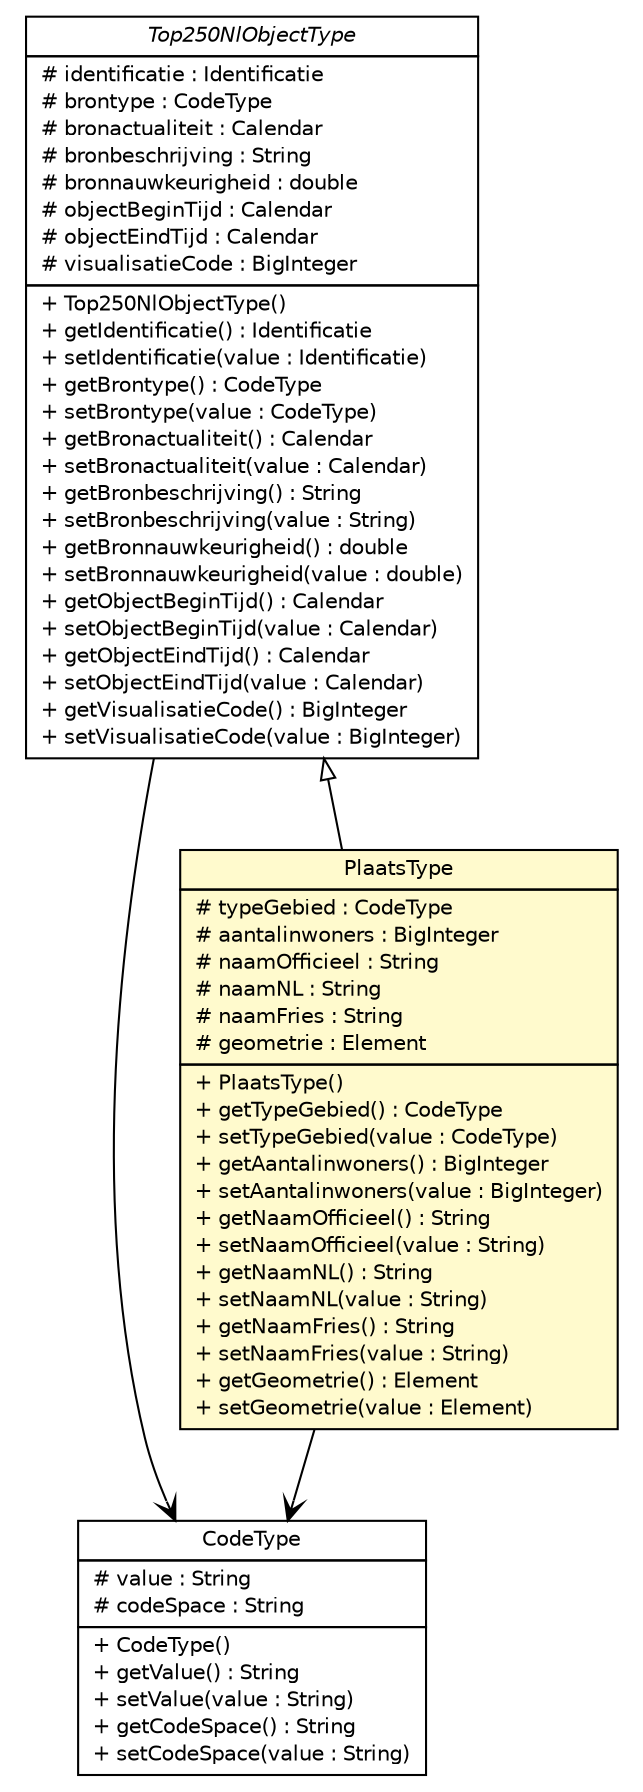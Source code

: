 #!/usr/local/bin/dot
#
# Class diagram 
# Generated by UMLGraph version R5_6-24-gf6e263 (http://www.umlgraph.org/)
#

digraph G {
	edge [fontname="Helvetica",fontsize=10,labelfontname="Helvetica",labelfontsize=10];
	node [fontname="Helvetica",fontsize=10,shape=plaintext];
	nodesep=0.25;
	ranksep=0.5;
	// nl.b3p.topnl.top250nl.Top250NlObjectType
	c27490 [label=<<table title="nl.b3p.topnl.top250nl.Top250NlObjectType" border="0" cellborder="1" cellspacing="0" cellpadding="2" port="p" href="./Top250NlObjectType.html">
		<tr><td><table border="0" cellspacing="0" cellpadding="1">
<tr><td align="center" balign="center"><font face="Helvetica-Oblique"> Top250NlObjectType </font></td></tr>
		</table></td></tr>
		<tr><td><table border="0" cellspacing="0" cellpadding="1">
<tr><td align="left" balign="left"> # identificatie : Identificatie </td></tr>
<tr><td align="left" balign="left"> # brontype : CodeType </td></tr>
<tr><td align="left" balign="left"> # bronactualiteit : Calendar </td></tr>
<tr><td align="left" balign="left"> # bronbeschrijving : String </td></tr>
<tr><td align="left" balign="left"> # bronnauwkeurigheid : double </td></tr>
<tr><td align="left" balign="left"> # objectBeginTijd : Calendar </td></tr>
<tr><td align="left" balign="left"> # objectEindTijd : Calendar </td></tr>
<tr><td align="left" balign="left"> # visualisatieCode : BigInteger </td></tr>
		</table></td></tr>
		<tr><td><table border="0" cellspacing="0" cellpadding="1">
<tr><td align="left" balign="left"> + Top250NlObjectType() </td></tr>
<tr><td align="left" balign="left"> + getIdentificatie() : Identificatie </td></tr>
<tr><td align="left" balign="left"> + setIdentificatie(value : Identificatie) </td></tr>
<tr><td align="left" balign="left"> + getBrontype() : CodeType </td></tr>
<tr><td align="left" balign="left"> + setBrontype(value : CodeType) </td></tr>
<tr><td align="left" balign="left"> + getBronactualiteit() : Calendar </td></tr>
<tr><td align="left" balign="left"> + setBronactualiteit(value : Calendar) </td></tr>
<tr><td align="left" balign="left"> + getBronbeschrijving() : String </td></tr>
<tr><td align="left" balign="left"> + setBronbeschrijving(value : String) </td></tr>
<tr><td align="left" balign="left"> + getBronnauwkeurigheid() : double </td></tr>
<tr><td align="left" balign="left"> + setBronnauwkeurigheid(value : double) </td></tr>
<tr><td align="left" balign="left"> + getObjectBeginTijd() : Calendar </td></tr>
<tr><td align="left" balign="left"> + setObjectBeginTijd(value : Calendar) </td></tr>
<tr><td align="left" balign="left"> + getObjectEindTijd() : Calendar </td></tr>
<tr><td align="left" balign="left"> + setObjectEindTijd(value : Calendar) </td></tr>
<tr><td align="left" balign="left"> + getVisualisatieCode() : BigInteger </td></tr>
<tr><td align="left" balign="left"> + setVisualisatieCode(value : BigInteger) </td></tr>
		</table></td></tr>
		</table>>, URL="./Top250NlObjectType.html", fontname="Helvetica", fontcolor="black", fontsize=10.0];
	// nl.b3p.topnl.top250nl.CodeType
	c27499 [label=<<table title="nl.b3p.topnl.top250nl.CodeType" border="0" cellborder="1" cellspacing="0" cellpadding="2" port="p" href="./CodeType.html">
		<tr><td><table border="0" cellspacing="0" cellpadding="1">
<tr><td align="center" balign="center"> CodeType </td></tr>
		</table></td></tr>
		<tr><td><table border="0" cellspacing="0" cellpadding="1">
<tr><td align="left" balign="left"> # value : String </td></tr>
<tr><td align="left" balign="left"> # codeSpace : String </td></tr>
		</table></td></tr>
		<tr><td><table border="0" cellspacing="0" cellpadding="1">
<tr><td align="left" balign="left"> + CodeType() </td></tr>
<tr><td align="left" balign="left"> + getValue() : String </td></tr>
<tr><td align="left" balign="left"> + setValue(value : String) </td></tr>
<tr><td align="left" balign="left"> + getCodeSpace() : String </td></tr>
<tr><td align="left" balign="left"> + setCodeSpace(value : String) </td></tr>
		</table></td></tr>
		</table>>, URL="./CodeType.html", fontname="Helvetica", fontcolor="black", fontsize=10.0];
	// nl.b3p.topnl.top250nl.PlaatsType
	c27513 [label=<<table title="nl.b3p.topnl.top250nl.PlaatsType" border="0" cellborder="1" cellspacing="0" cellpadding="2" port="p" bgcolor="lemonChiffon" href="./PlaatsType.html">
		<tr><td><table border="0" cellspacing="0" cellpadding="1">
<tr><td align="center" balign="center"> PlaatsType </td></tr>
		</table></td></tr>
		<tr><td><table border="0" cellspacing="0" cellpadding="1">
<tr><td align="left" balign="left"> # typeGebied : CodeType </td></tr>
<tr><td align="left" balign="left"> # aantalinwoners : BigInteger </td></tr>
<tr><td align="left" balign="left"> # naamOfficieel : String </td></tr>
<tr><td align="left" balign="left"> # naamNL : String </td></tr>
<tr><td align="left" balign="left"> # naamFries : String </td></tr>
<tr><td align="left" balign="left"> # geometrie : Element </td></tr>
		</table></td></tr>
		<tr><td><table border="0" cellspacing="0" cellpadding="1">
<tr><td align="left" balign="left"> + PlaatsType() </td></tr>
<tr><td align="left" balign="left"> + getTypeGebied() : CodeType </td></tr>
<tr><td align="left" balign="left"> + setTypeGebied(value : CodeType) </td></tr>
<tr><td align="left" balign="left"> + getAantalinwoners() : BigInteger </td></tr>
<tr><td align="left" balign="left"> + setAantalinwoners(value : BigInteger) </td></tr>
<tr><td align="left" balign="left"> + getNaamOfficieel() : String </td></tr>
<tr><td align="left" balign="left"> + setNaamOfficieel(value : String) </td></tr>
<tr><td align="left" balign="left"> + getNaamNL() : String </td></tr>
<tr><td align="left" balign="left"> + setNaamNL(value : String) </td></tr>
<tr><td align="left" balign="left"> + getNaamFries() : String </td></tr>
<tr><td align="left" balign="left"> + setNaamFries(value : String) </td></tr>
<tr><td align="left" balign="left"> + getGeometrie() : Element </td></tr>
<tr><td align="left" balign="left"> + setGeometrie(value : Element) </td></tr>
		</table></td></tr>
		</table>>, URL="./PlaatsType.html", fontname="Helvetica", fontcolor="black", fontsize=10.0];
	//nl.b3p.topnl.top250nl.PlaatsType extends nl.b3p.topnl.top250nl.Top250NlObjectType
	c27490:p -> c27513:p [dir=back,arrowtail=empty];
	// nl.b3p.topnl.top250nl.Top250NlObjectType NAVASSOC nl.b3p.topnl.top250nl.CodeType
	c27490:p -> c27499:p [taillabel="", label="", headlabel="", fontname="Helvetica", fontcolor="black", fontsize=10.0, color="black", arrowhead=open];
	// nl.b3p.topnl.top250nl.PlaatsType NAVASSOC nl.b3p.topnl.top250nl.CodeType
	c27513:p -> c27499:p [taillabel="", label="", headlabel="", fontname="Helvetica", fontcolor="black", fontsize=10.0, color="black", arrowhead=open];
}

